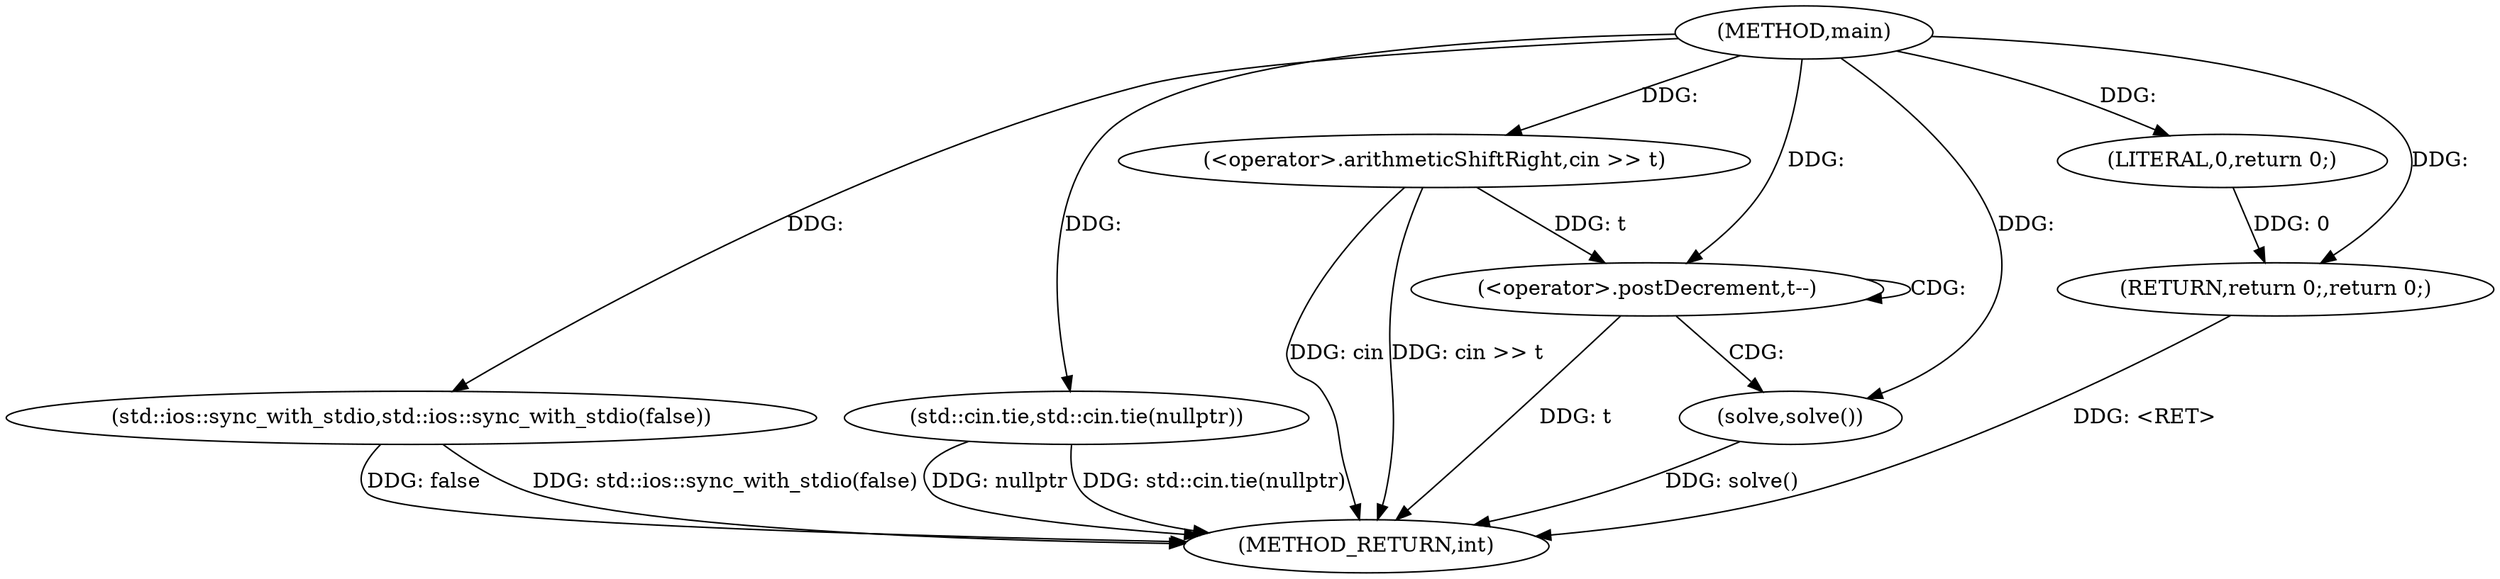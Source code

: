 digraph "main" {  
"1000179" [label = "(METHOD,main)" ]
"1000196" [label = "(METHOD_RETURN,int)" ]
"1000181" [label = "(std::ios::sync_with_stdio,std::ios::sync_with_stdio(false))" ]
"1000183" [label = "(std::cin.tie,std::cin.tie(nullptr))" ]
"1000186" [label = "(<operator>.arithmeticShiftRight,cin >> t)" ]
"1000194" [label = "(RETURN,return 0;,return 0;)" ]
"1000190" [label = "(<operator>.postDecrement,t--)" ]
"1000195" [label = "(LITERAL,0,return 0;)" ]
"1000193" [label = "(solve,solve())" ]
  "1000194" -> "1000196"  [ label = "DDG: <RET>"] 
  "1000181" -> "1000196"  [ label = "DDG: std::ios::sync_with_stdio(false)"] 
  "1000183" -> "1000196"  [ label = "DDG: std::cin.tie(nullptr)"] 
  "1000186" -> "1000196"  [ label = "DDG: cin >> t"] 
  "1000190" -> "1000196"  [ label = "DDG: t"] 
  "1000193" -> "1000196"  [ label = "DDG: solve()"] 
  "1000181" -> "1000196"  [ label = "DDG: false"] 
  "1000183" -> "1000196"  [ label = "DDG: nullptr"] 
  "1000186" -> "1000196"  [ label = "DDG: cin"] 
  "1000195" -> "1000194"  [ label = "DDG: 0"] 
  "1000179" -> "1000194"  [ label = "DDG: "] 
  "1000179" -> "1000181"  [ label = "DDG: "] 
  "1000179" -> "1000183"  [ label = "DDG: "] 
  "1000179" -> "1000186"  [ label = "DDG: "] 
  "1000179" -> "1000195"  [ label = "DDG: "] 
  "1000186" -> "1000190"  [ label = "DDG: t"] 
  "1000179" -> "1000190"  [ label = "DDG: "] 
  "1000179" -> "1000193"  [ label = "DDG: "] 
  "1000190" -> "1000193"  [ label = "CDG: "] 
  "1000190" -> "1000190"  [ label = "CDG: "] 
}
